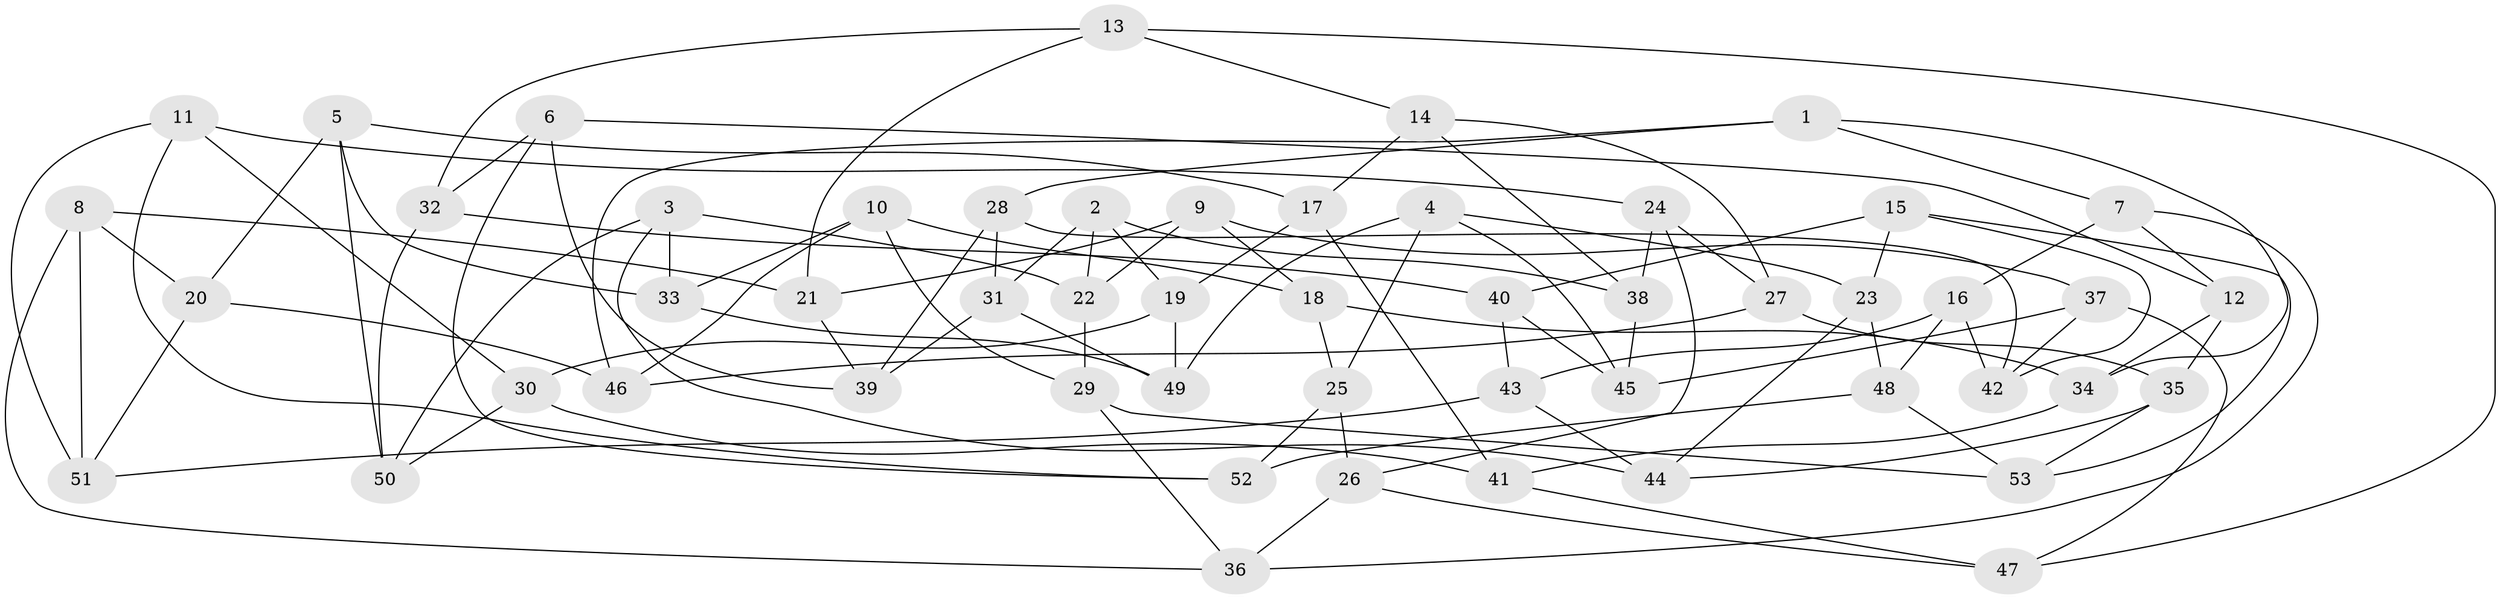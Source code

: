 // Generated by graph-tools (version 1.1) at 2025/50/03/09/25 03:50:46]
// undirected, 53 vertices, 106 edges
graph export_dot {
graph [start="1"]
  node [color=gray90,style=filled];
  1;
  2;
  3;
  4;
  5;
  6;
  7;
  8;
  9;
  10;
  11;
  12;
  13;
  14;
  15;
  16;
  17;
  18;
  19;
  20;
  21;
  22;
  23;
  24;
  25;
  26;
  27;
  28;
  29;
  30;
  31;
  32;
  33;
  34;
  35;
  36;
  37;
  38;
  39;
  40;
  41;
  42;
  43;
  44;
  45;
  46;
  47;
  48;
  49;
  50;
  51;
  52;
  53;
  1 -- 7;
  1 -- 28;
  1 -- 34;
  1 -- 46;
  2 -- 38;
  2 -- 22;
  2 -- 19;
  2 -- 31;
  3 -- 44;
  3 -- 33;
  3 -- 50;
  3 -- 22;
  4 -- 23;
  4 -- 49;
  4 -- 25;
  4 -- 45;
  5 -- 50;
  5 -- 20;
  5 -- 33;
  5 -- 17;
  6 -- 52;
  6 -- 39;
  6 -- 32;
  6 -- 12;
  7 -- 16;
  7 -- 12;
  7 -- 36;
  8 -- 36;
  8 -- 51;
  8 -- 21;
  8 -- 20;
  9 -- 18;
  9 -- 21;
  9 -- 22;
  9 -- 37;
  10 -- 18;
  10 -- 33;
  10 -- 29;
  10 -- 46;
  11 -- 24;
  11 -- 51;
  11 -- 30;
  11 -- 52;
  12 -- 34;
  12 -- 35;
  13 -- 47;
  13 -- 14;
  13 -- 32;
  13 -- 21;
  14 -- 17;
  14 -- 38;
  14 -- 27;
  15 -- 40;
  15 -- 53;
  15 -- 23;
  15 -- 42;
  16 -- 42;
  16 -- 48;
  16 -- 43;
  17 -- 19;
  17 -- 41;
  18 -- 25;
  18 -- 34;
  19 -- 30;
  19 -- 49;
  20 -- 51;
  20 -- 46;
  21 -- 39;
  22 -- 29;
  23 -- 48;
  23 -- 44;
  24 -- 38;
  24 -- 27;
  24 -- 26;
  25 -- 52;
  25 -- 26;
  26 -- 36;
  26 -- 47;
  27 -- 35;
  27 -- 46;
  28 -- 31;
  28 -- 42;
  28 -- 39;
  29 -- 53;
  29 -- 36;
  30 -- 50;
  30 -- 41;
  31 -- 39;
  31 -- 49;
  32 -- 50;
  32 -- 40;
  33 -- 49;
  34 -- 41;
  35 -- 44;
  35 -- 53;
  37 -- 42;
  37 -- 45;
  37 -- 47;
  38 -- 45;
  40 -- 45;
  40 -- 43;
  41 -- 47;
  43 -- 44;
  43 -- 51;
  48 -- 53;
  48 -- 52;
}
